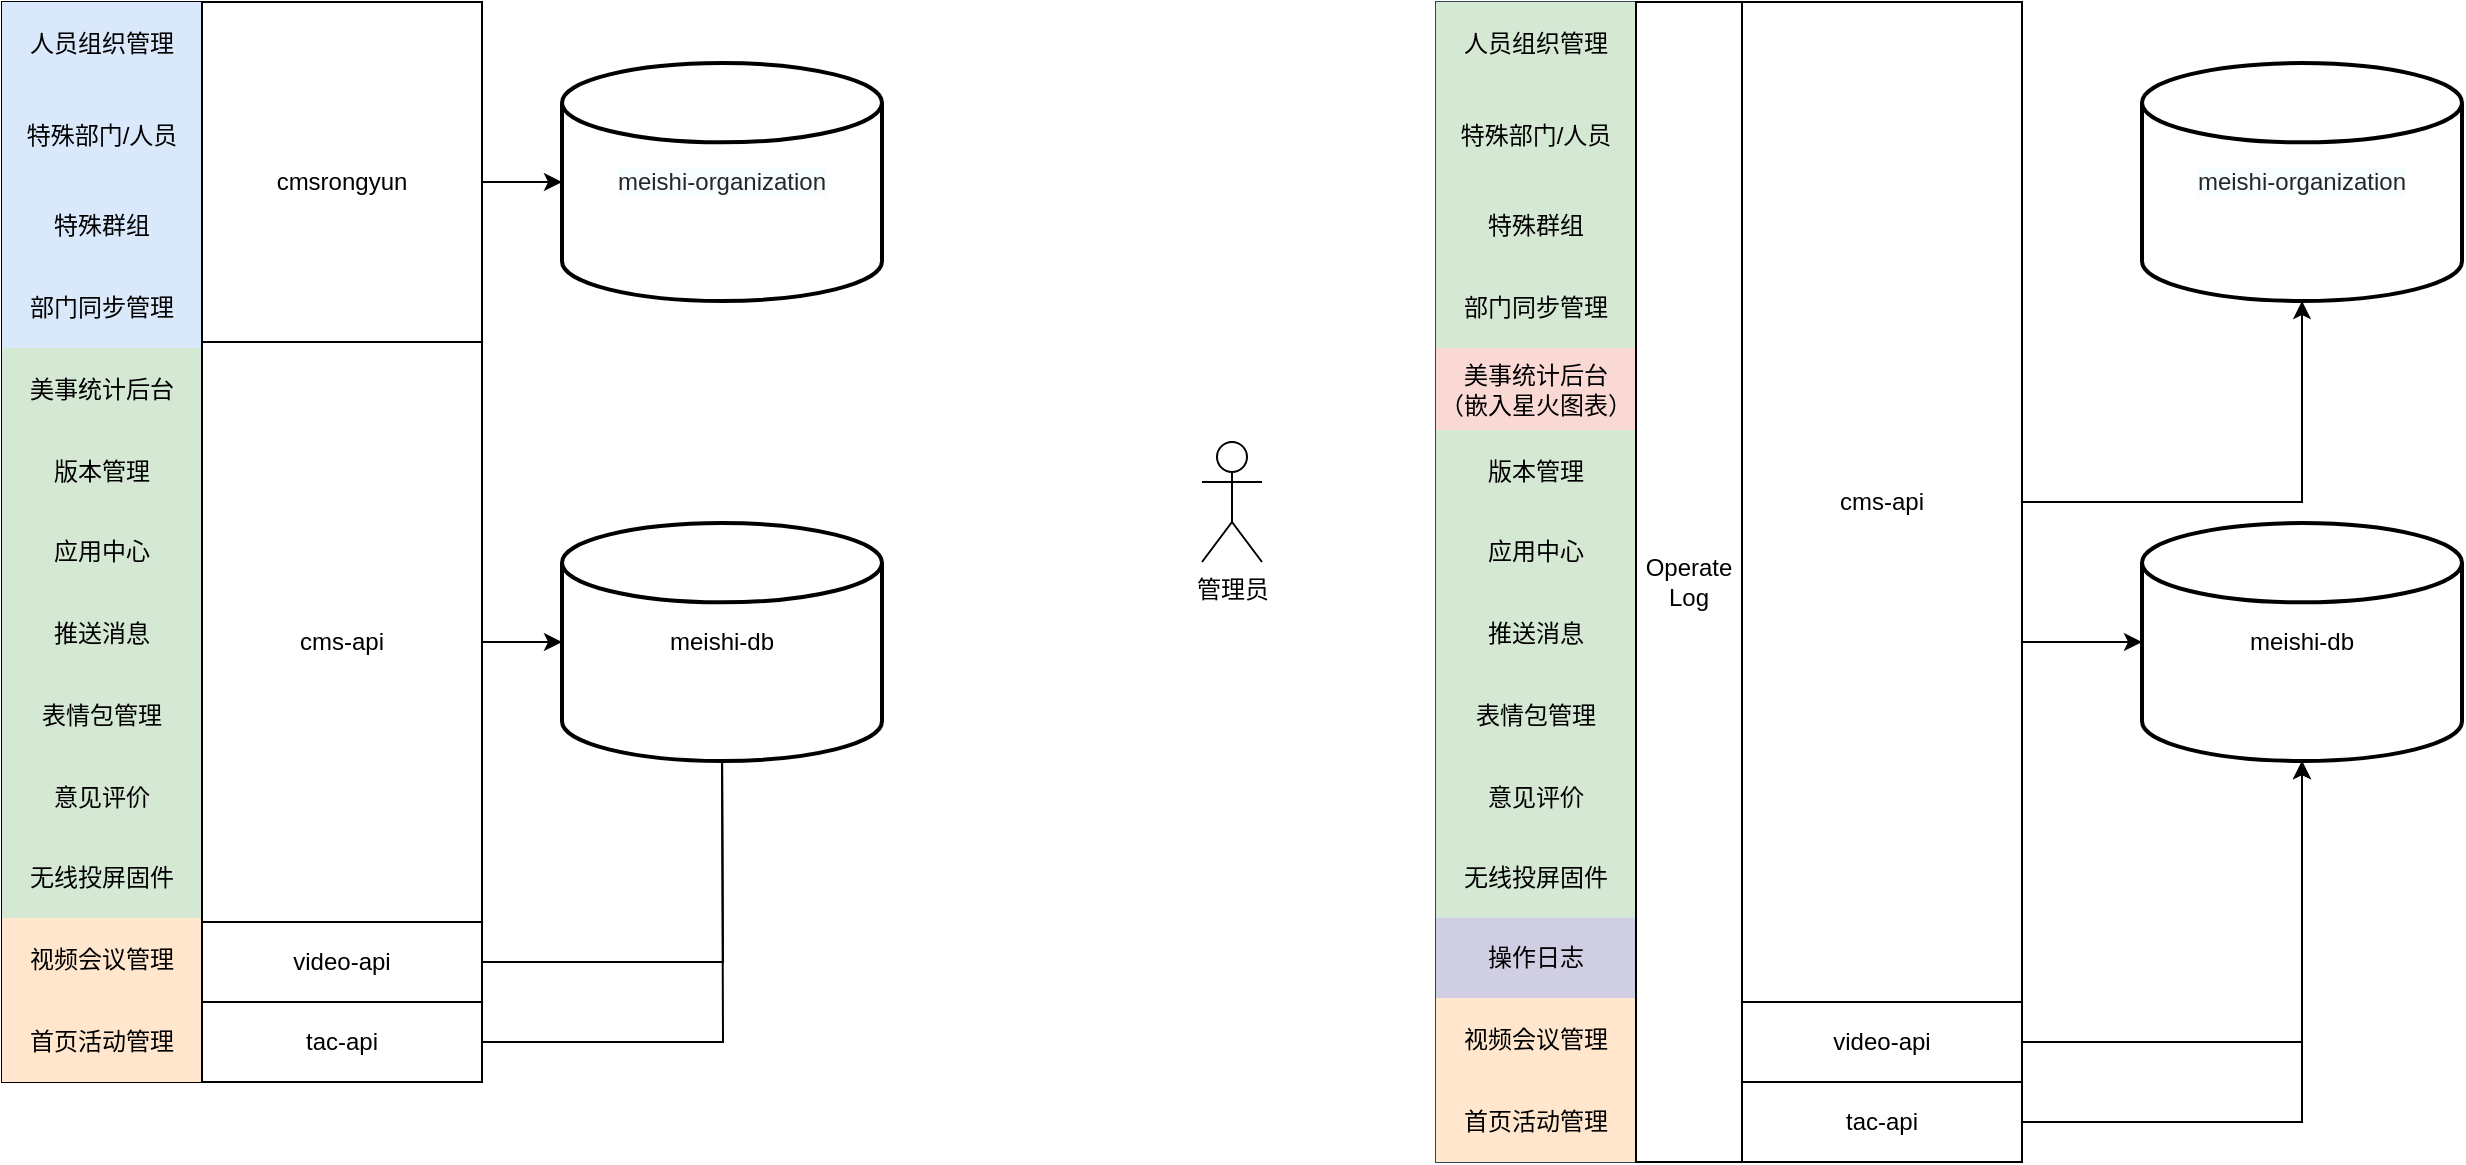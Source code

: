 <mxfile version="14.1.8" type="github">
  <diagram id="kmbewxWfFErhUaEFidWY" name="第 1 页">
    <mxGraphModel dx="1422" dy="762" grid="1" gridSize="10" guides="1" tooltips="1" connect="1" arrows="1" fold="1" page="1" pageScale="1" pageWidth="827" pageHeight="1169" math="0" shadow="0">
      <root>
        <mxCell id="0" />
        <mxCell id="1" parent="0" />
        <mxCell id="lq-rZMdZzkP-MELuQwHF-2" value="" style="shape=table;html=1;whiteSpace=wrap;startSize=0;container=1;collapsible=0;childLayout=tableLayout;" parent="1" vertex="1">
          <mxGeometry x="110" y="140" width="100" height="540" as="geometry" />
        </mxCell>
        <mxCell id="lq-rZMdZzkP-MELuQwHF-18" style="shape=partialRectangle;html=1;whiteSpace=wrap;collapsible=0;dropTarget=0;pointerEvents=0;fillColor=none;top=0;left=0;bottom=0;right=0;points=[[0,0.5],[1,0.5]];portConstraint=eastwest;" parent="lq-rZMdZzkP-MELuQwHF-2" vertex="1">
          <mxGeometry width="100" height="41" as="geometry" />
        </mxCell>
        <mxCell id="lq-rZMdZzkP-MELuQwHF-19" value="人员组织管理" style="shape=partialRectangle;html=1;whiteSpace=wrap;connectable=0;fillColor=#dae8fc;top=0;left=0;bottom=0;right=0;overflow=hidden;strokeColor=#6c8ebf;" parent="lq-rZMdZzkP-MELuQwHF-18" vertex="1">
          <mxGeometry width="100" height="41" as="geometry" />
        </mxCell>
        <mxCell id="lq-rZMdZzkP-MELuQwHF-7" value="" style="shape=partialRectangle;html=1;whiteSpace=wrap;collapsible=0;dropTarget=0;pointerEvents=0;fillColor=none;top=0;left=0;bottom=0;right=0;points=[[0,0.5],[1,0.5]];portConstraint=eastwest;" parent="lq-rZMdZzkP-MELuQwHF-2" vertex="1">
          <mxGeometry y="41" width="100" height="51" as="geometry" />
        </mxCell>
        <mxCell id="lq-rZMdZzkP-MELuQwHF-8" value="特殊部门/人员" style="shape=partialRectangle;html=1;whiteSpace=wrap;connectable=0;fillColor=#dae8fc;top=0;left=0;bottom=0;right=0;overflow=hidden;strokeColor=#6c8ebf;" parent="lq-rZMdZzkP-MELuQwHF-7" vertex="1">
          <mxGeometry width="100" height="51" as="geometry" />
        </mxCell>
        <mxCell id="lq-rZMdZzkP-MELuQwHF-11" value="" style="shape=partialRectangle;html=1;whiteSpace=wrap;collapsible=0;dropTarget=0;pointerEvents=0;fillColor=none;top=0;left=0;bottom=0;right=0;points=[[0,0.5],[1,0.5]];portConstraint=eastwest;" parent="lq-rZMdZzkP-MELuQwHF-2" vertex="1">
          <mxGeometry y="92" width="100" height="40" as="geometry" />
        </mxCell>
        <mxCell id="lq-rZMdZzkP-MELuQwHF-12" value="特殊群组" style="shape=partialRectangle;html=1;whiteSpace=wrap;connectable=0;fillColor=#dae8fc;top=0;left=0;bottom=0;right=0;overflow=hidden;strokeColor=#6c8ebf;" parent="lq-rZMdZzkP-MELuQwHF-11" vertex="1">
          <mxGeometry width="100" height="40" as="geometry" />
        </mxCell>
        <mxCell id="lq-rZMdZzkP-MELuQwHF-28" style="shape=partialRectangle;html=1;whiteSpace=wrap;collapsible=0;dropTarget=0;pointerEvents=0;fillColor=#dae8fc;top=0;left=0;bottom=0;right=0;points=[[0,0.5],[1,0.5]];portConstraint=eastwest;strokeColor=#6c8ebf;" parent="lq-rZMdZzkP-MELuQwHF-2" vertex="1">
          <mxGeometry y="132" width="100" height="41" as="geometry" />
        </mxCell>
        <mxCell id="lq-rZMdZzkP-MELuQwHF-29" value="部门同步管理" style="shape=partialRectangle;html=1;whiteSpace=wrap;connectable=0;fillColor=none;top=0;left=0;bottom=0;right=0;overflow=hidden;" parent="lq-rZMdZzkP-MELuQwHF-28" vertex="1">
          <mxGeometry width="100" height="41" as="geometry" />
        </mxCell>
        <mxCell id="lq-rZMdZzkP-MELuQwHF-30" style="shape=partialRectangle;html=1;whiteSpace=wrap;collapsible=0;dropTarget=0;pointerEvents=0;fillColor=none;top=0;left=0;bottom=0;right=0;points=[[0,0.5],[1,0.5]];portConstraint=eastwest;" parent="lq-rZMdZzkP-MELuQwHF-2" vertex="1">
          <mxGeometry y="173" width="100" height="41" as="geometry" />
        </mxCell>
        <mxCell id="lq-rZMdZzkP-MELuQwHF-31" value="美事统计后台" style="shape=partialRectangle;html=1;whiteSpace=wrap;connectable=0;top=0;left=0;bottom=0;right=0;overflow=hidden;fillColor=#d5e8d4;strokeColor=#82b366;" parent="lq-rZMdZzkP-MELuQwHF-30" vertex="1">
          <mxGeometry width="100" height="41" as="geometry" />
        </mxCell>
        <mxCell id="lq-rZMdZzkP-MELuQwHF-26" style="shape=partialRectangle;html=1;whiteSpace=wrap;collapsible=0;dropTarget=0;pointerEvents=0;fillColor=none;top=0;left=0;bottom=0;right=0;points=[[0,0.5],[1,0.5]];portConstraint=eastwest;" parent="lq-rZMdZzkP-MELuQwHF-2" vertex="1">
          <mxGeometry y="214" width="100" height="41" as="geometry" />
        </mxCell>
        <mxCell id="lq-rZMdZzkP-MELuQwHF-27" value="版本管理" style="shape=partialRectangle;html=1;whiteSpace=wrap;connectable=0;fillColor=#d5e8d4;top=0;left=0;bottom=0;right=0;overflow=hidden;strokeColor=#82b366;" parent="lq-rZMdZzkP-MELuQwHF-26" vertex="1">
          <mxGeometry width="100" height="41" as="geometry" />
        </mxCell>
        <mxCell id="lq-rZMdZzkP-MELuQwHF-24" style="shape=partialRectangle;html=1;whiteSpace=wrap;collapsible=0;dropTarget=0;pointerEvents=0;fillColor=none;top=0;left=0;bottom=0;right=0;points=[[0,0.5],[1,0.5]];portConstraint=eastwest;" parent="lq-rZMdZzkP-MELuQwHF-2" vertex="1">
          <mxGeometry y="255" width="100" height="40" as="geometry" />
        </mxCell>
        <mxCell id="lq-rZMdZzkP-MELuQwHF-25" value="应用中心" style="shape=partialRectangle;html=1;whiteSpace=wrap;connectable=0;fillColor=#d5e8d4;top=0;left=0;bottom=0;right=0;overflow=hidden;strokeColor=#82b366;" parent="lq-rZMdZzkP-MELuQwHF-24" vertex="1">
          <mxGeometry width="100" height="40" as="geometry" />
        </mxCell>
        <mxCell id="lq-rZMdZzkP-MELuQwHF-22" style="shape=partialRectangle;html=1;whiteSpace=wrap;collapsible=0;dropTarget=0;pointerEvents=0;fillColor=none;top=0;left=0;bottom=0;right=0;points=[[0,0.5],[1,0.5]];portConstraint=eastwest;" parent="lq-rZMdZzkP-MELuQwHF-2" vertex="1">
          <mxGeometry y="295" width="100" height="41" as="geometry" />
        </mxCell>
        <mxCell id="lq-rZMdZzkP-MELuQwHF-23" value="推送消息" style="shape=partialRectangle;html=1;whiteSpace=wrap;connectable=0;fillColor=#d5e8d4;top=0;left=0;bottom=0;right=0;overflow=hidden;strokeColor=#82b366;" parent="lq-rZMdZzkP-MELuQwHF-22" vertex="1">
          <mxGeometry width="100" height="41" as="geometry" />
        </mxCell>
        <mxCell id="lq-rZMdZzkP-MELuQwHF-34" style="shape=partialRectangle;html=1;whiteSpace=wrap;collapsible=0;dropTarget=0;pointerEvents=0;fillColor=none;top=0;left=0;bottom=0;right=0;points=[[0,0.5],[1,0.5]];portConstraint=eastwest;" parent="lq-rZMdZzkP-MELuQwHF-2" vertex="1">
          <mxGeometry y="336" width="100" height="41" as="geometry" />
        </mxCell>
        <mxCell id="lq-rZMdZzkP-MELuQwHF-35" value="表情包管理" style="shape=partialRectangle;html=1;whiteSpace=wrap;connectable=0;fillColor=#d5e8d4;top=0;left=0;bottom=0;right=0;overflow=hidden;strokeColor=#82b366;" parent="lq-rZMdZzkP-MELuQwHF-34" vertex="1">
          <mxGeometry width="100" height="41" as="geometry" />
        </mxCell>
        <mxCell id="lq-rZMdZzkP-MELuQwHF-32" style="shape=partialRectangle;html=1;whiteSpace=wrap;collapsible=0;dropTarget=0;pointerEvents=0;fillColor=none;top=0;left=0;bottom=0;right=0;points=[[0,0.5],[1,0.5]];portConstraint=eastwest;" parent="lq-rZMdZzkP-MELuQwHF-2" vertex="1">
          <mxGeometry y="377" width="100" height="41" as="geometry" />
        </mxCell>
        <mxCell id="lq-rZMdZzkP-MELuQwHF-33" value="意见评价" style="shape=partialRectangle;html=1;whiteSpace=wrap;connectable=0;fillColor=#d5e8d4;top=0;left=0;bottom=0;right=0;overflow=hidden;strokeColor=#82b366;" parent="lq-rZMdZzkP-MELuQwHF-32" vertex="1">
          <mxGeometry width="100" height="41" as="geometry" />
        </mxCell>
        <mxCell id="lq-rZMdZzkP-MELuQwHF-36" style="shape=partialRectangle;html=1;whiteSpace=wrap;collapsible=0;dropTarget=0;pointerEvents=0;fillColor=none;top=0;left=0;bottom=0;right=0;points=[[0,0.5],[1,0.5]];portConstraint=eastwest;" parent="lq-rZMdZzkP-MELuQwHF-2" vertex="1">
          <mxGeometry y="418" width="100" height="40" as="geometry" />
        </mxCell>
        <mxCell id="lq-rZMdZzkP-MELuQwHF-37" value="无线投屏固件" style="shape=partialRectangle;html=1;whiteSpace=wrap;connectable=0;fillColor=#d5e8d4;top=0;left=0;bottom=0;right=0;overflow=hidden;strokeColor=#82b366;" parent="lq-rZMdZzkP-MELuQwHF-36" vertex="1">
          <mxGeometry width="100" height="40" as="geometry" />
        </mxCell>
        <mxCell id="lq-rZMdZzkP-MELuQwHF-38" style="shape=partialRectangle;html=1;whiteSpace=wrap;collapsible=0;dropTarget=0;pointerEvents=0;fillColor=none;top=0;left=0;bottom=0;right=0;points=[[0,0.5],[1,0.5]];portConstraint=eastwest;" parent="lq-rZMdZzkP-MELuQwHF-2" vertex="1">
          <mxGeometry y="458" width="100" height="41" as="geometry" />
        </mxCell>
        <mxCell id="lq-rZMdZzkP-MELuQwHF-39" value="视频会议管理" style="shape=partialRectangle;html=1;whiteSpace=wrap;connectable=0;fillColor=#ffe6cc;top=0;left=0;bottom=0;right=0;overflow=hidden;strokeColor=#d79b00;" parent="lq-rZMdZzkP-MELuQwHF-38" vertex="1">
          <mxGeometry width="100" height="41" as="geometry" />
        </mxCell>
        <mxCell id="lq-rZMdZzkP-MELuQwHF-40" style="shape=partialRectangle;html=1;whiteSpace=wrap;collapsible=0;dropTarget=0;pointerEvents=0;fillColor=none;top=0;left=0;bottom=0;right=0;points=[[0,0.5],[1,0.5]];portConstraint=eastwest;" parent="lq-rZMdZzkP-MELuQwHF-2" vertex="1">
          <mxGeometry y="499" width="100" height="41" as="geometry" />
        </mxCell>
        <mxCell id="lq-rZMdZzkP-MELuQwHF-41" value="首页活动管理" style="shape=partialRectangle;html=1;whiteSpace=wrap;connectable=0;fillColor=#ffe6cc;top=0;left=0;bottom=0;right=0;overflow=hidden;strokeColor=#d79b00;" parent="lq-rZMdZzkP-MELuQwHF-40" vertex="1">
          <mxGeometry width="100" height="41" as="geometry" />
        </mxCell>
        <mxCell id="Zx4kyqt7cUMsGUTJRAwY-5" style="edgeStyle=orthogonalEdgeStyle;rounded=0;orthogonalLoop=1;jettySize=auto;html=1;entryX=0;entryY=0.5;entryDx=0;entryDy=0;entryPerimeter=0;" edge="1" parent="1" source="lq-rZMdZzkP-MELuQwHF-44" target="Zx4kyqt7cUMsGUTJRAwY-2">
          <mxGeometry relative="1" as="geometry" />
        </mxCell>
        <mxCell id="lq-rZMdZzkP-MELuQwHF-44" value="cmsrongyun" style="rounded=0;whiteSpace=wrap;html=1;" parent="1" vertex="1">
          <mxGeometry x="210" y="140" width="140" height="180" as="geometry" />
        </mxCell>
        <mxCell id="Zx4kyqt7cUMsGUTJRAwY-6" style="edgeStyle=orthogonalEdgeStyle;rounded=0;orthogonalLoop=1;jettySize=auto;html=1;" edge="1" parent="1" source="lq-rZMdZzkP-MELuQwHF-45" target="Zx4kyqt7cUMsGUTJRAwY-4">
          <mxGeometry relative="1" as="geometry" />
        </mxCell>
        <mxCell id="lq-rZMdZzkP-MELuQwHF-45" value="cms-api" style="rounded=0;whiteSpace=wrap;html=1;" parent="1" vertex="1">
          <mxGeometry x="210" y="310" width="140" height="300" as="geometry" />
        </mxCell>
        <mxCell id="Zx4kyqt7cUMsGUTJRAwY-7" style="edgeStyle=orthogonalEdgeStyle;rounded=0;orthogonalLoop=1;jettySize=auto;html=1;" edge="1" parent="1" source="lq-rZMdZzkP-MELuQwHF-46">
          <mxGeometry relative="1" as="geometry">
            <mxPoint x="470" y="510" as="targetPoint" />
          </mxGeometry>
        </mxCell>
        <mxCell id="lq-rZMdZzkP-MELuQwHF-46" value="video-api" style="rounded=0;whiteSpace=wrap;html=1;" parent="1" vertex="1">
          <mxGeometry x="210" y="600" width="140" height="40" as="geometry" />
        </mxCell>
        <mxCell id="Zx4kyqt7cUMsGUTJRAwY-8" style="edgeStyle=orthogonalEdgeStyle;rounded=0;orthogonalLoop=1;jettySize=auto;html=1;" edge="1" parent="1" source="Zx4kyqt7cUMsGUTJRAwY-1">
          <mxGeometry relative="1" as="geometry">
            <mxPoint x="470" y="510" as="targetPoint" />
          </mxGeometry>
        </mxCell>
        <mxCell id="Zx4kyqt7cUMsGUTJRAwY-1" value="tac-api" style="rounded=0;whiteSpace=wrap;html=1;" vertex="1" parent="1">
          <mxGeometry x="210" y="640" width="140" height="40" as="geometry" />
        </mxCell>
        <mxCell id="Zx4kyqt7cUMsGUTJRAwY-2" value="&lt;span style=&quot;color: rgba(0 , 0 , 0 , 0.85) ; font-family: &amp;#34;helvetica neue for number&amp;#34; , , &amp;#34;blinkmacsystemfont&amp;#34; , &amp;#34;segoe ui&amp;#34; , &amp;#34;roboto&amp;#34; , &amp;#34;pingfang sc&amp;#34; , &amp;#34;hiragino sans gb&amp;#34; , &amp;#34;microsoft yahei&amp;#34; , &amp;#34;helvetica neue&amp;#34; , &amp;#34;helvetica&amp;#34; , &amp;#34;arial&amp;#34; , sans-serif ; text-align: left ; background-color: rgba(230 , 247 , 255 , 0.333)&quot;&gt;meishi-organization&lt;/span&gt;" style="strokeWidth=2;html=1;shape=mxgraph.flowchart.database;whiteSpace=wrap;" vertex="1" parent="1">
          <mxGeometry x="390" y="170.5" width="160" height="119" as="geometry" />
        </mxCell>
        <mxCell id="Zx4kyqt7cUMsGUTJRAwY-4" value="meishi-db" style="strokeWidth=2;html=1;shape=mxgraph.flowchart.database;whiteSpace=wrap;" vertex="1" parent="1">
          <mxGeometry x="390" y="400.5" width="160" height="119" as="geometry" />
        </mxCell>
        <mxCell id="Zx4kyqt7cUMsGUTJRAwY-14" value="" style="shape=table;html=1;whiteSpace=wrap;startSize=0;container=1;collapsible=0;childLayout=tableLayout;fillColor=#647687;strokeColor=#314354;fontColor=#ffffff;" vertex="1" parent="1">
          <mxGeometry x="827" y="140" width="100" height="580" as="geometry" />
        </mxCell>
        <mxCell id="Zx4kyqt7cUMsGUTJRAwY-15" style="shape=partialRectangle;html=1;whiteSpace=wrap;collapsible=0;dropTarget=0;pointerEvents=0;fillColor=none;top=0;left=0;bottom=0;right=0;points=[[0,0.5],[1,0.5]];portConstraint=eastwest;" vertex="1" parent="Zx4kyqt7cUMsGUTJRAwY-14">
          <mxGeometry width="100" height="41" as="geometry" />
        </mxCell>
        <mxCell id="Zx4kyqt7cUMsGUTJRAwY-16" value="人员组织管理" style="shape=partialRectangle;html=1;whiteSpace=wrap;connectable=0;fillColor=#d5e8d4;top=0;left=0;bottom=0;right=0;overflow=hidden;strokeColor=#82b366;" vertex="1" parent="Zx4kyqt7cUMsGUTJRAwY-15">
          <mxGeometry width="100" height="41" as="geometry" />
        </mxCell>
        <mxCell id="Zx4kyqt7cUMsGUTJRAwY-17" value="" style="shape=partialRectangle;html=1;whiteSpace=wrap;collapsible=0;dropTarget=0;pointerEvents=0;fillColor=none;top=0;left=0;bottom=0;right=0;points=[[0,0.5],[1,0.5]];portConstraint=eastwest;" vertex="1" parent="Zx4kyqt7cUMsGUTJRAwY-14">
          <mxGeometry y="41" width="100" height="51" as="geometry" />
        </mxCell>
        <mxCell id="Zx4kyqt7cUMsGUTJRAwY-18" value="特殊部门/人员" style="shape=partialRectangle;html=1;whiteSpace=wrap;connectable=0;fillColor=#d5e8d4;top=0;left=0;bottom=0;right=0;overflow=hidden;strokeColor=#82b366;" vertex="1" parent="Zx4kyqt7cUMsGUTJRAwY-17">
          <mxGeometry width="100" height="51" as="geometry" />
        </mxCell>
        <mxCell id="Zx4kyqt7cUMsGUTJRAwY-19" value="" style="shape=partialRectangle;html=1;whiteSpace=wrap;collapsible=0;dropTarget=0;pointerEvents=0;fillColor=none;top=0;left=0;bottom=0;right=0;points=[[0,0.5],[1,0.5]];portConstraint=eastwest;" vertex="1" parent="Zx4kyqt7cUMsGUTJRAwY-14">
          <mxGeometry y="92" width="100" height="40" as="geometry" />
        </mxCell>
        <mxCell id="Zx4kyqt7cUMsGUTJRAwY-20" value="特殊群组" style="shape=partialRectangle;html=1;whiteSpace=wrap;connectable=0;fillColor=#d5e8d4;top=0;left=0;bottom=0;right=0;overflow=hidden;strokeColor=#82b366;" vertex="1" parent="Zx4kyqt7cUMsGUTJRAwY-19">
          <mxGeometry width="100" height="40" as="geometry" />
        </mxCell>
        <mxCell id="Zx4kyqt7cUMsGUTJRAwY-21" style="shape=partialRectangle;html=1;whiteSpace=wrap;collapsible=0;dropTarget=0;pointerEvents=0;fillColor=#dae8fc;top=0;left=0;bottom=0;right=0;points=[[0,0.5],[1,0.5]];portConstraint=eastwest;strokeColor=#6c8ebf;" vertex="1" parent="Zx4kyqt7cUMsGUTJRAwY-14">
          <mxGeometry y="132" width="100" height="41" as="geometry" />
        </mxCell>
        <mxCell id="Zx4kyqt7cUMsGUTJRAwY-22" value="部门同步管理" style="shape=partialRectangle;html=1;whiteSpace=wrap;connectable=0;fillColor=#d5e8d4;top=0;left=0;bottom=0;right=0;overflow=hidden;strokeColor=#82b366;" vertex="1" parent="Zx4kyqt7cUMsGUTJRAwY-21">
          <mxGeometry width="100" height="41" as="geometry" />
        </mxCell>
        <mxCell id="Zx4kyqt7cUMsGUTJRAwY-23" style="shape=partialRectangle;html=1;whiteSpace=wrap;collapsible=0;dropTarget=0;pointerEvents=0;fillColor=none;top=0;left=0;bottom=0;right=0;points=[[0,0.5],[1,0.5]];portConstraint=eastwest;" vertex="1" parent="Zx4kyqt7cUMsGUTJRAwY-14">
          <mxGeometry y="173" width="100" height="41" as="geometry" />
        </mxCell>
        <mxCell id="Zx4kyqt7cUMsGUTJRAwY-24" value="美事统计后台&lt;br&gt;（嵌入星火图表）" style="shape=partialRectangle;html=1;whiteSpace=wrap;connectable=0;top=0;left=0;bottom=0;right=0;overflow=hidden;fillColor=#fad9d5;strokeColor=#ae4132;" vertex="1" parent="Zx4kyqt7cUMsGUTJRAwY-23">
          <mxGeometry width="100" height="41" as="geometry" />
        </mxCell>
        <mxCell id="Zx4kyqt7cUMsGUTJRAwY-25" style="shape=partialRectangle;html=1;whiteSpace=wrap;collapsible=0;dropTarget=0;pointerEvents=0;fillColor=none;top=0;left=0;bottom=0;right=0;points=[[0,0.5],[1,0.5]];portConstraint=eastwest;" vertex="1" parent="Zx4kyqt7cUMsGUTJRAwY-14">
          <mxGeometry y="214" width="100" height="41" as="geometry" />
        </mxCell>
        <mxCell id="Zx4kyqt7cUMsGUTJRAwY-26" value="版本管理" style="shape=partialRectangle;html=1;whiteSpace=wrap;connectable=0;fillColor=#d5e8d4;top=0;left=0;bottom=0;right=0;overflow=hidden;strokeColor=#82b366;" vertex="1" parent="Zx4kyqt7cUMsGUTJRAwY-25">
          <mxGeometry width="100" height="41" as="geometry" />
        </mxCell>
        <mxCell id="Zx4kyqt7cUMsGUTJRAwY-27" style="shape=partialRectangle;html=1;whiteSpace=wrap;collapsible=0;dropTarget=0;pointerEvents=0;fillColor=none;top=0;left=0;bottom=0;right=0;points=[[0,0.5],[1,0.5]];portConstraint=eastwest;" vertex="1" parent="Zx4kyqt7cUMsGUTJRAwY-14">
          <mxGeometry y="255" width="100" height="40" as="geometry" />
        </mxCell>
        <mxCell id="Zx4kyqt7cUMsGUTJRAwY-28" value="应用中心" style="shape=partialRectangle;html=1;whiteSpace=wrap;connectable=0;fillColor=#d5e8d4;top=0;left=0;bottom=0;right=0;overflow=hidden;strokeColor=#82b366;" vertex="1" parent="Zx4kyqt7cUMsGUTJRAwY-27">
          <mxGeometry width="100" height="40" as="geometry" />
        </mxCell>
        <mxCell id="Zx4kyqt7cUMsGUTJRAwY-29" style="shape=partialRectangle;html=1;whiteSpace=wrap;collapsible=0;dropTarget=0;pointerEvents=0;fillColor=none;top=0;left=0;bottom=0;right=0;points=[[0,0.5],[1,0.5]];portConstraint=eastwest;" vertex="1" parent="Zx4kyqt7cUMsGUTJRAwY-14">
          <mxGeometry y="295" width="100" height="41" as="geometry" />
        </mxCell>
        <mxCell id="Zx4kyqt7cUMsGUTJRAwY-30" value="推送消息" style="shape=partialRectangle;html=1;whiteSpace=wrap;connectable=0;fillColor=#d5e8d4;top=0;left=0;bottom=0;right=0;overflow=hidden;strokeColor=#82b366;" vertex="1" parent="Zx4kyqt7cUMsGUTJRAwY-29">
          <mxGeometry width="100" height="41" as="geometry" />
        </mxCell>
        <mxCell id="Zx4kyqt7cUMsGUTJRAwY-31" style="shape=partialRectangle;html=1;whiteSpace=wrap;collapsible=0;dropTarget=0;pointerEvents=0;fillColor=none;top=0;left=0;bottom=0;right=0;points=[[0,0.5],[1,0.5]];portConstraint=eastwest;" vertex="1" parent="Zx4kyqt7cUMsGUTJRAwY-14">
          <mxGeometry y="336" width="100" height="41" as="geometry" />
        </mxCell>
        <mxCell id="Zx4kyqt7cUMsGUTJRAwY-32" value="表情包管理" style="shape=partialRectangle;html=1;whiteSpace=wrap;connectable=0;fillColor=#d5e8d4;top=0;left=0;bottom=0;right=0;overflow=hidden;strokeColor=#82b366;" vertex="1" parent="Zx4kyqt7cUMsGUTJRAwY-31">
          <mxGeometry width="100" height="41" as="geometry" />
        </mxCell>
        <mxCell id="Zx4kyqt7cUMsGUTJRAwY-33" style="shape=partialRectangle;html=1;whiteSpace=wrap;collapsible=0;dropTarget=0;pointerEvents=0;fillColor=none;top=0;left=0;bottom=0;right=0;points=[[0,0.5],[1,0.5]];portConstraint=eastwest;" vertex="1" parent="Zx4kyqt7cUMsGUTJRAwY-14">
          <mxGeometry y="377" width="100" height="41" as="geometry" />
        </mxCell>
        <mxCell id="Zx4kyqt7cUMsGUTJRAwY-34" value="意见评价" style="shape=partialRectangle;html=1;whiteSpace=wrap;connectable=0;fillColor=#d5e8d4;top=0;left=0;bottom=0;right=0;overflow=hidden;strokeColor=#82b366;" vertex="1" parent="Zx4kyqt7cUMsGUTJRAwY-33">
          <mxGeometry width="100" height="41" as="geometry" />
        </mxCell>
        <mxCell id="Zx4kyqt7cUMsGUTJRAwY-35" style="shape=partialRectangle;html=1;whiteSpace=wrap;collapsible=0;dropTarget=0;pointerEvents=0;fillColor=none;top=0;left=0;bottom=0;right=0;points=[[0,0.5],[1,0.5]];portConstraint=eastwest;" vertex="1" parent="Zx4kyqt7cUMsGUTJRAwY-14">
          <mxGeometry y="418" width="100" height="40" as="geometry" />
        </mxCell>
        <mxCell id="Zx4kyqt7cUMsGUTJRAwY-36" value="无线投屏固件" style="shape=partialRectangle;html=1;whiteSpace=wrap;connectable=0;fillColor=#d5e8d4;top=0;left=0;bottom=0;right=0;overflow=hidden;strokeColor=#82b366;" vertex="1" parent="Zx4kyqt7cUMsGUTJRAwY-35">
          <mxGeometry width="100" height="40" as="geometry" />
        </mxCell>
        <mxCell id="Zx4kyqt7cUMsGUTJRAwY-43" style="shape=partialRectangle;html=1;whiteSpace=wrap;collapsible=0;dropTarget=0;pointerEvents=0;fillColor=none;top=0;left=0;bottom=0;right=0;points=[[0,0.5],[1,0.5]];portConstraint=eastwest;" vertex="1" parent="Zx4kyqt7cUMsGUTJRAwY-14">
          <mxGeometry y="458" width="100" height="40" as="geometry" />
        </mxCell>
        <mxCell id="Zx4kyqt7cUMsGUTJRAwY-44" value="操作日志" style="shape=partialRectangle;html=1;whiteSpace=wrap;connectable=0;fillColor=#d0cee2;top=0;left=0;bottom=0;right=0;overflow=hidden;strokeColor=#56517e;" vertex="1" parent="Zx4kyqt7cUMsGUTJRAwY-43">
          <mxGeometry width="100" height="40" as="geometry" />
        </mxCell>
        <mxCell id="Zx4kyqt7cUMsGUTJRAwY-37" style="shape=partialRectangle;html=1;whiteSpace=wrap;collapsible=0;dropTarget=0;pointerEvents=0;fillColor=none;top=0;left=0;bottom=0;right=0;points=[[0,0.5],[1,0.5]];portConstraint=eastwest;" vertex="1" parent="Zx4kyqt7cUMsGUTJRAwY-14">
          <mxGeometry y="498" width="100" height="41" as="geometry" />
        </mxCell>
        <mxCell id="Zx4kyqt7cUMsGUTJRAwY-38" value="视频会议管理" style="shape=partialRectangle;html=1;whiteSpace=wrap;connectable=0;fillColor=#ffe6cc;top=0;left=0;bottom=0;right=0;overflow=hidden;strokeColor=#d79b00;" vertex="1" parent="Zx4kyqt7cUMsGUTJRAwY-37">
          <mxGeometry width="100" height="41" as="geometry" />
        </mxCell>
        <mxCell id="Zx4kyqt7cUMsGUTJRAwY-39" style="shape=partialRectangle;html=1;whiteSpace=wrap;collapsible=0;dropTarget=0;pointerEvents=0;fillColor=none;top=0;left=0;bottom=0;right=0;points=[[0,0.5],[1,0.5]];portConstraint=eastwest;" vertex="1" parent="Zx4kyqt7cUMsGUTJRAwY-14">
          <mxGeometry y="539" width="100" height="41" as="geometry" />
        </mxCell>
        <mxCell id="Zx4kyqt7cUMsGUTJRAwY-40" value="首页活动管理" style="shape=partialRectangle;html=1;whiteSpace=wrap;connectable=0;fillColor=#ffe6cc;top=0;left=0;bottom=0;right=0;overflow=hidden;strokeColor=#d79b00;" vertex="1" parent="Zx4kyqt7cUMsGUTJRAwY-39">
          <mxGeometry width="100" height="41" as="geometry" />
        </mxCell>
        <mxCell id="Zx4kyqt7cUMsGUTJRAwY-41" value="管理员" style="shape=umlActor;verticalLabelPosition=bottom;verticalAlign=top;html=1;outlineConnect=0;" vertex="1" parent="1">
          <mxGeometry x="710" y="360" width="30" height="60" as="geometry" />
        </mxCell>
        <mxCell id="Zx4kyqt7cUMsGUTJRAwY-42" value="Operate&lt;br&gt;Log" style="rounded=0;whiteSpace=wrap;html=1;" vertex="1" parent="1">
          <mxGeometry x="927" y="140" width="53" height="580" as="geometry" />
        </mxCell>
        <mxCell id="Zx4kyqt7cUMsGUTJRAwY-80" style="edgeStyle=orthogonalEdgeStyle;rounded=0;orthogonalLoop=1;jettySize=auto;html=1;entryX=0.5;entryY=1;entryDx=0;entryDy=0;entryPerimeter=0;" edge="1" parent="1" source="Zx4kyqt7cUMsGUTJRAwY-73" target="Zx4kyqt7cUMsGUTJRAwY-76">
          <mxGeometry relative="1" as="geometry" />
        </mxCell>
        <mxCell id="Zx4kyqt7cUMsGUTJRAwY-81" style="edgeStyle=orthogonalEdgeStyle;rounded=0;orthogonalLoop=1;jettySize=auto;html=1;entryX=0;entryY=0.5;entryDx=0;entryDy=0;entryPerimeter=0;exitX=1;exitY=0.5;exitDx=0;exitDy=0;" edge="1" parent="1" source="Zx4kyqt7cUMsGUTJRAwY-73" target="Zx4kyqt7cUMsGUTJRAwY-77">
          <mxGeometry relative="1" as="geometry">
            <Array as="points">
              <mxPoint x="1120" y="460" />
            </Array>
          </mxGeometry>
        </mxCell>
        <mxCell id="Zx4kyqt7cUMsGUTJRAwY-73" value="cms-api" style="rounded=0;whiteSpace=wrap;html=1;" vertex="1" parent="1">
          <mxGeometry x="980" y="140" width="140" height="500" as="geometry" />
        </mxCell>
        <mxCell id="Zx4kyqt7cUMsGUTJRAwY-79" style="edgeStyle=orthogonalEdgeStyle;rounded=0;orthogonalLoop=1;jettySize=auto;html=1;entryX=0.5;entryY=1;entryDx=0;entryDy=0;entryPerimeter=0;" edge="1" parent="1" source="Zx4kyqt7cUMsGUTJRAwY-74" target="Zx4kyqt7cUMsGUTJRAwY-77">
          <mxGeometry relative="1" as="geometry" />
        </mxCell>
        <mxCell id="Zx4kyqt7cUMsGUTJRAwY-74" value="video-api" style="rounded=0;whiteSpace=wrap;html=1;" vertex="1" parent="1">
          <mxGeometry x="980" y="640" width="140" height="40" as="geometry" />
        </mxCell>
        <mxCell id="Zx4kyqt7cUMsGUTJRAwY-78" style="edgeStyle=orthogonalEdgeStyle;rounded=0;orthogonalLoop=1;jettySize=auto;html=1;entryX=0.5;entryY=1;entryDx=0;entryDy=0;entryPerimeter=0;" edge="1" parent="1" source="Zx4kyqt7cUMsGUTJRAwY-75" target="Zx4kyqt7cUMsGUTJRAwY-77">
          <mxGeometry relative="1" as="geometry" />
        </mxCell>
        <mxCell id="Zx4kyqt7cUMsGUTJRAwY-75" value="tac-api" style="rounded=0;whiteSpace=wrap;html=1;" vertex="1" parent="1">
          <mxGeometry x="980" y="680" width="140" height="40" as="geometry" />
        </mxCell>
        <mxCell id="Zx4kyqt7cUMsGUTJRAwY-76" value="&lt;span style=&quot;color: rgba(0 , 0 , 0 , 0.85) ; font-family: &amp;#34;helvetica neue for number&amp;#34; , , &amp;#34;blinkmacsystemfont&amp;#34; , &amp;#34;segoe ui&amp;#34; , &amp;#34;roboto&amp;#34; , &amp;#34;pingfang sc&amp;#34; , &amp;#34;hiragino sans gb&amp;#34; , &amp;#34;microsoft yahei&amp;#34; , &amp;#34;helvetica neue&amp;#34; , &amp;#34;helvetica&amp;#34; , &amp;#34;arial&amp;#34; , sans-serif ; text-align: left ; background-color: rgba(230 , 247 , 255 , 0.333)&quot;&gt;meishi-organization&lt;/span&gt;" style="strokeWidth=2;html=1;shape=mxgraph.flowchart.database;whiteSpace=wrap;" vertex="1" parent="1">
          <mxGeometry x="1180" y="170.5" width="160" height="119" as="geometry" />
        </mxCell>
        <mxCell id="Zx4kyqt7cUMsGUTJRAwY-77" value="meishi-db" style="strokeWidth=2;html=1;shape=mxgraph.flowchart.database;whiteSpace=wrap;" vertex="1" parent="1">
          <mxGeometry x="1180" y="400.5" width="160" height="119" as="geometry" />
        </mxCell>
      </root>
    </mxGraphModel>
  </diagram>
</mxfile>
